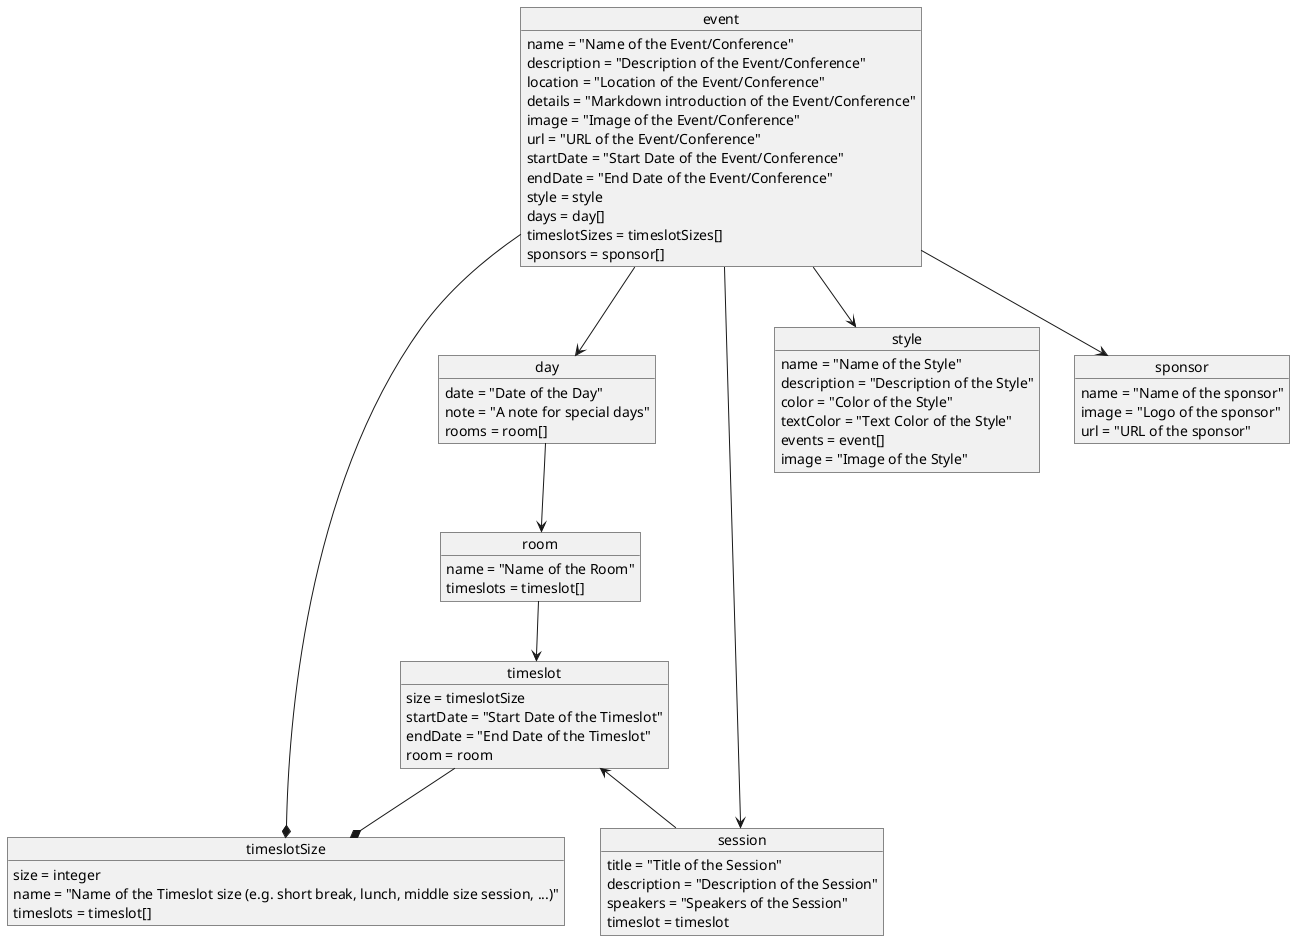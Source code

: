@startuml BusinessModels

object event
object day
object room
object timeslotSize
object timeslot
object session
object style
object sponsor

event : name = "Name of the Event/Conference"
event : description = "Description of the Event/Conference"
event : location = "Location of the Event/Conference"
event : details = "Markdown introduction of the Event/Conference"
event : image = "Image of the Event/Conference"
event : url = "URL of the Event/Conference"
event : startDate = "Start Date of the Event/Conference"
event : endDate = "End Date of the Event/Conference"
event : style = style
event : days = day[]
event : timeslotSizes = timeslotSizes[]
event : sponsors = sponsor[]

sponsor : name = "Name of the sponsor"
sponsor : image = "Logo of the sponsor"
sponsor : url = "URL of the sponsor"

day : date = "Date of the Day"
day : note = "A note for special days"
day : rooms = room[]

room : name = "Name of the Room"
room : timeslots = timeslot[]

timeslotSize : size = integer
timeslotSize : name = "Name of the Timeslot size (e.g. short break, lunch, middle size session, ...)"
timeslotSize : timeslots = timeslot[]

timeslot : size = timeslotSize
timeslot : startDate = "Start Date of the Timeslot"
timeslot : endDate = "End Date of the Timeslot"
timeslot : room = room

session : title = "Title of the Session"
session : description = "Description of the Session"
session : speakers = "Speakers of the Session"
session : timeslot = timeslot

style : name = "Name of the Style"
style : description = "Description of the Style"
style : color = "Color of the Style"
style : textColor = "Text Color of the Style"
style : events = event[]
style : image = "Image of the Style"

event --> day
event --> style
event --* timeslotSize
event --> session
event --> sponsor

day --> room

room --> timeslot
timeslot <-- session
timeslot --* timeslotSize

@enduml